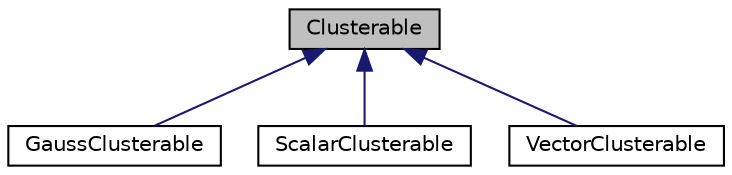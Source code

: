 digraph "Clusterable"
{
  edge [fontname="Helvetica",fontsize="10",labelfontname="Helvetica",labelfontsize="10"];
  node [fontname="Helvetica",fontsize="10",shape=record];
  Node0 [label="Clusterable",height=0.2,width=0.4,color="black", fillcolor="grey75", style="filled", fontcolor="black"];
  Node0 -> Node1 [dir="back",color="midnightblue",fontsize="10",style="solid",fontname="Helvetica"];
  Node1 [label="GaussClusterable",height=0.2,width=0.4,color="black", fillcolor="white", style="filled",URL="$classkaldi_1_1GaussClusterable.html",tooltip="GaussClusterable wraps Gaussian statistics in a form accessible to generic clustering algorithms..."];
  Node0 -> Node2 [dir="back",color="midnightblue",fontsize="10",style="solid",fontname="Helvetica"];
  Node2 [label="ScalarClusterable",height=0.2,width=0.4,color="black", fillcolor="white", style="filled",URL="$classkaldi_1_1ScalarClusterable.html",tooltip="ScalarClusterable clusters scalars with x^2 loss. "];
  Node0 -> Node3 [dir="back",color="midnightblue",fontsize="10",style="solid",fontname="Helvetica"];
  Node3 [label="VectorClusterable",height=0.2,width=0.4,color="black", fillcolor="white", style="filled",URL="$classkaldi_1_1VectorClusterable.html",tooltip="VectorClusterable wraps vectors in a form accessible to generic clustering algorithms. "];
}

